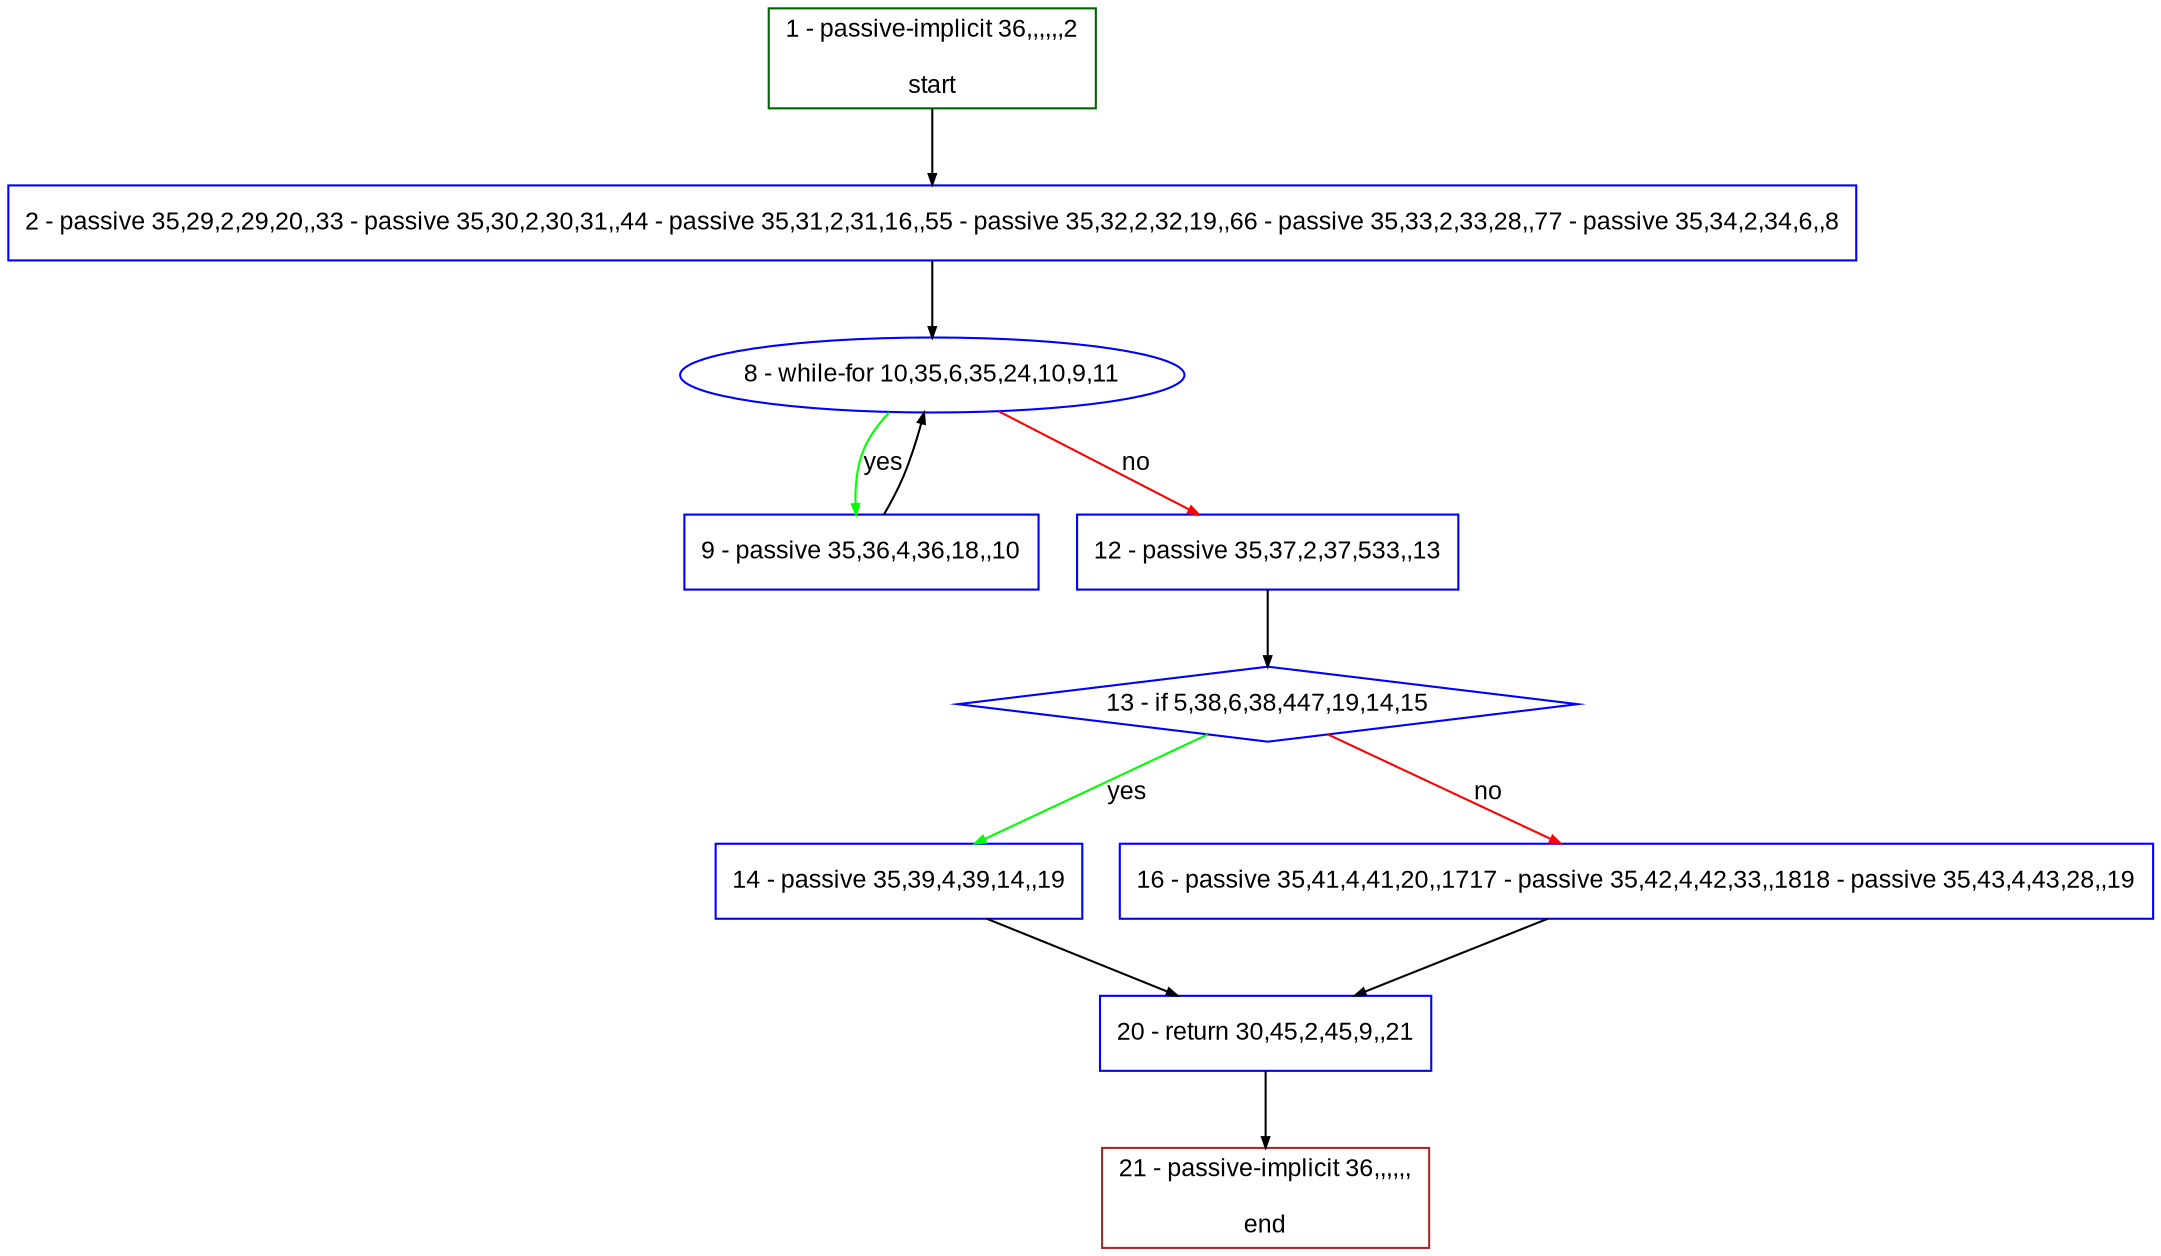 digraph "" {
  graph [pack="true", label="", fontsize="12", packmode="clust", fontname="Arial", fillcolor="#FFFFCC", bgcolor="white", style="rounded,filled", compound="true"];
  node [node_initialized="no", label="", color="grey", fontsize="12", fillcolor="white", fontname="Arial", style="filled", shape="rectangle", compound="true", fixedsize="false"];
  edge [fontcolor="black", arrowhead="normal", arrowtail="none", arrowsize="0.5", ltail="", label="", color="black", fontsize="12", lhead="", fontname="Arial", dir="forward", compound="true"];
  __N1 [label="2 - passive 35,29,2,29,20,,33 - passive 35,30,2,30,31,,44 - passive 35,31,2,31,16,,55 - passive 35,32,2,32,19,,66 - passive 35,33,2,33,28,,77 - passive 35,34,2,34,6,,8", color="#0000ff", fillcolor="#ffffff", style="filled", shape="box"];
  __N2 [label="1 - passive-implicit 36,,,,,,2\n\nstart", color="#006400", fillcolor="#ffffff", style="filled", shape="box"];
  __N3 [label="8 - while-for 10,35,6,35,24,10,9,11", color="#0000ff", fillcolor="#ffffff", style="filled", shape="oval"];
  __N4 [label="9 - passive 35,36,4,36,18,,10", color="#0000ff", fillcolor="#ffffff", style="filled", shape="box"];
  __N5 [label="12 - passive 35,37,2,37,533,,13", color="#0000ff", fillcolor="#ffffff", style="filled", shape="box"];
  __N6 [label="13 - if 5,38,6,38,447,19,14,15", color="#0000ff", fillcolor="#ffffff", style="filled", shape="diamond"];
  __N7 [label="14 - passive 35,39,4,39,14,,19", color="#0000ff", fillcolor="#ffffff", style="filled", shape="box"];
  __N8 [label="16 - passive 35,41,4,41,20,,1717 - passive 35,42,4,42,33,,1818 - passive 35,43,4,43,28,,19", color="#0000ff", fillcolor="#ffffff", style="filled", shape="box"];
  __N9 [label="20 - return 30,45,2,45,9,,21", color="#0000ff", fillcolor="#ffffff", style="filled", shape="box"];
  __N10 [label="21 - passive-implicit 36,,,,,,\n\nend", color="#a52a2a", fillcolor="#ffffff", style="filled", shape="box"];
  __N2 -> __N1 [arrowhead="normal", arrowtail="none", color="#000000", label="", dir="forward"];
  __N1 -> __N3 [arrowhead="normal", arrowtail="none", color="#000000", label="", dir="forward"];
  __N3 -> __N4 [arrowhead="normal", arrowtail="none", color="#00ff00", label="yes", dir="forward"];
  __N4 -> __N3 [arrowhead="normal", arrowtail="none", color="#000000", label="", dir="forward"];
  __N3 -> __N5 [arrowhead="normal", arrowtail="none", color="#ff0000", label="no", dir="forward"];
  __N5 -> __N6 [arrowhead="normal", arrowtail="none", color="#000000", label="", dir="forward"];
  __N6 -> __N7 [arrowhead="normal", arrowtail="none", color="#00ff00", label="yes", dir="forward"];
  __N6 -> __N8 [arrowhead="normal", arrowtail="none", color="#ff0000", label="no", dir="forward"];
  __N7 -> __N9 [arrowhead="normal", arrowtail="none", color="#000000", label="", dir="forward"];
  __N8 -> __N9 [arrowhead="normal", arrowtail="none", color="#000000", label="", dir="forward"];
  __N9 -> __N10 [arrowhead="normal", arrowtail="none", color="#000000", label="", dir="forward"];
}
